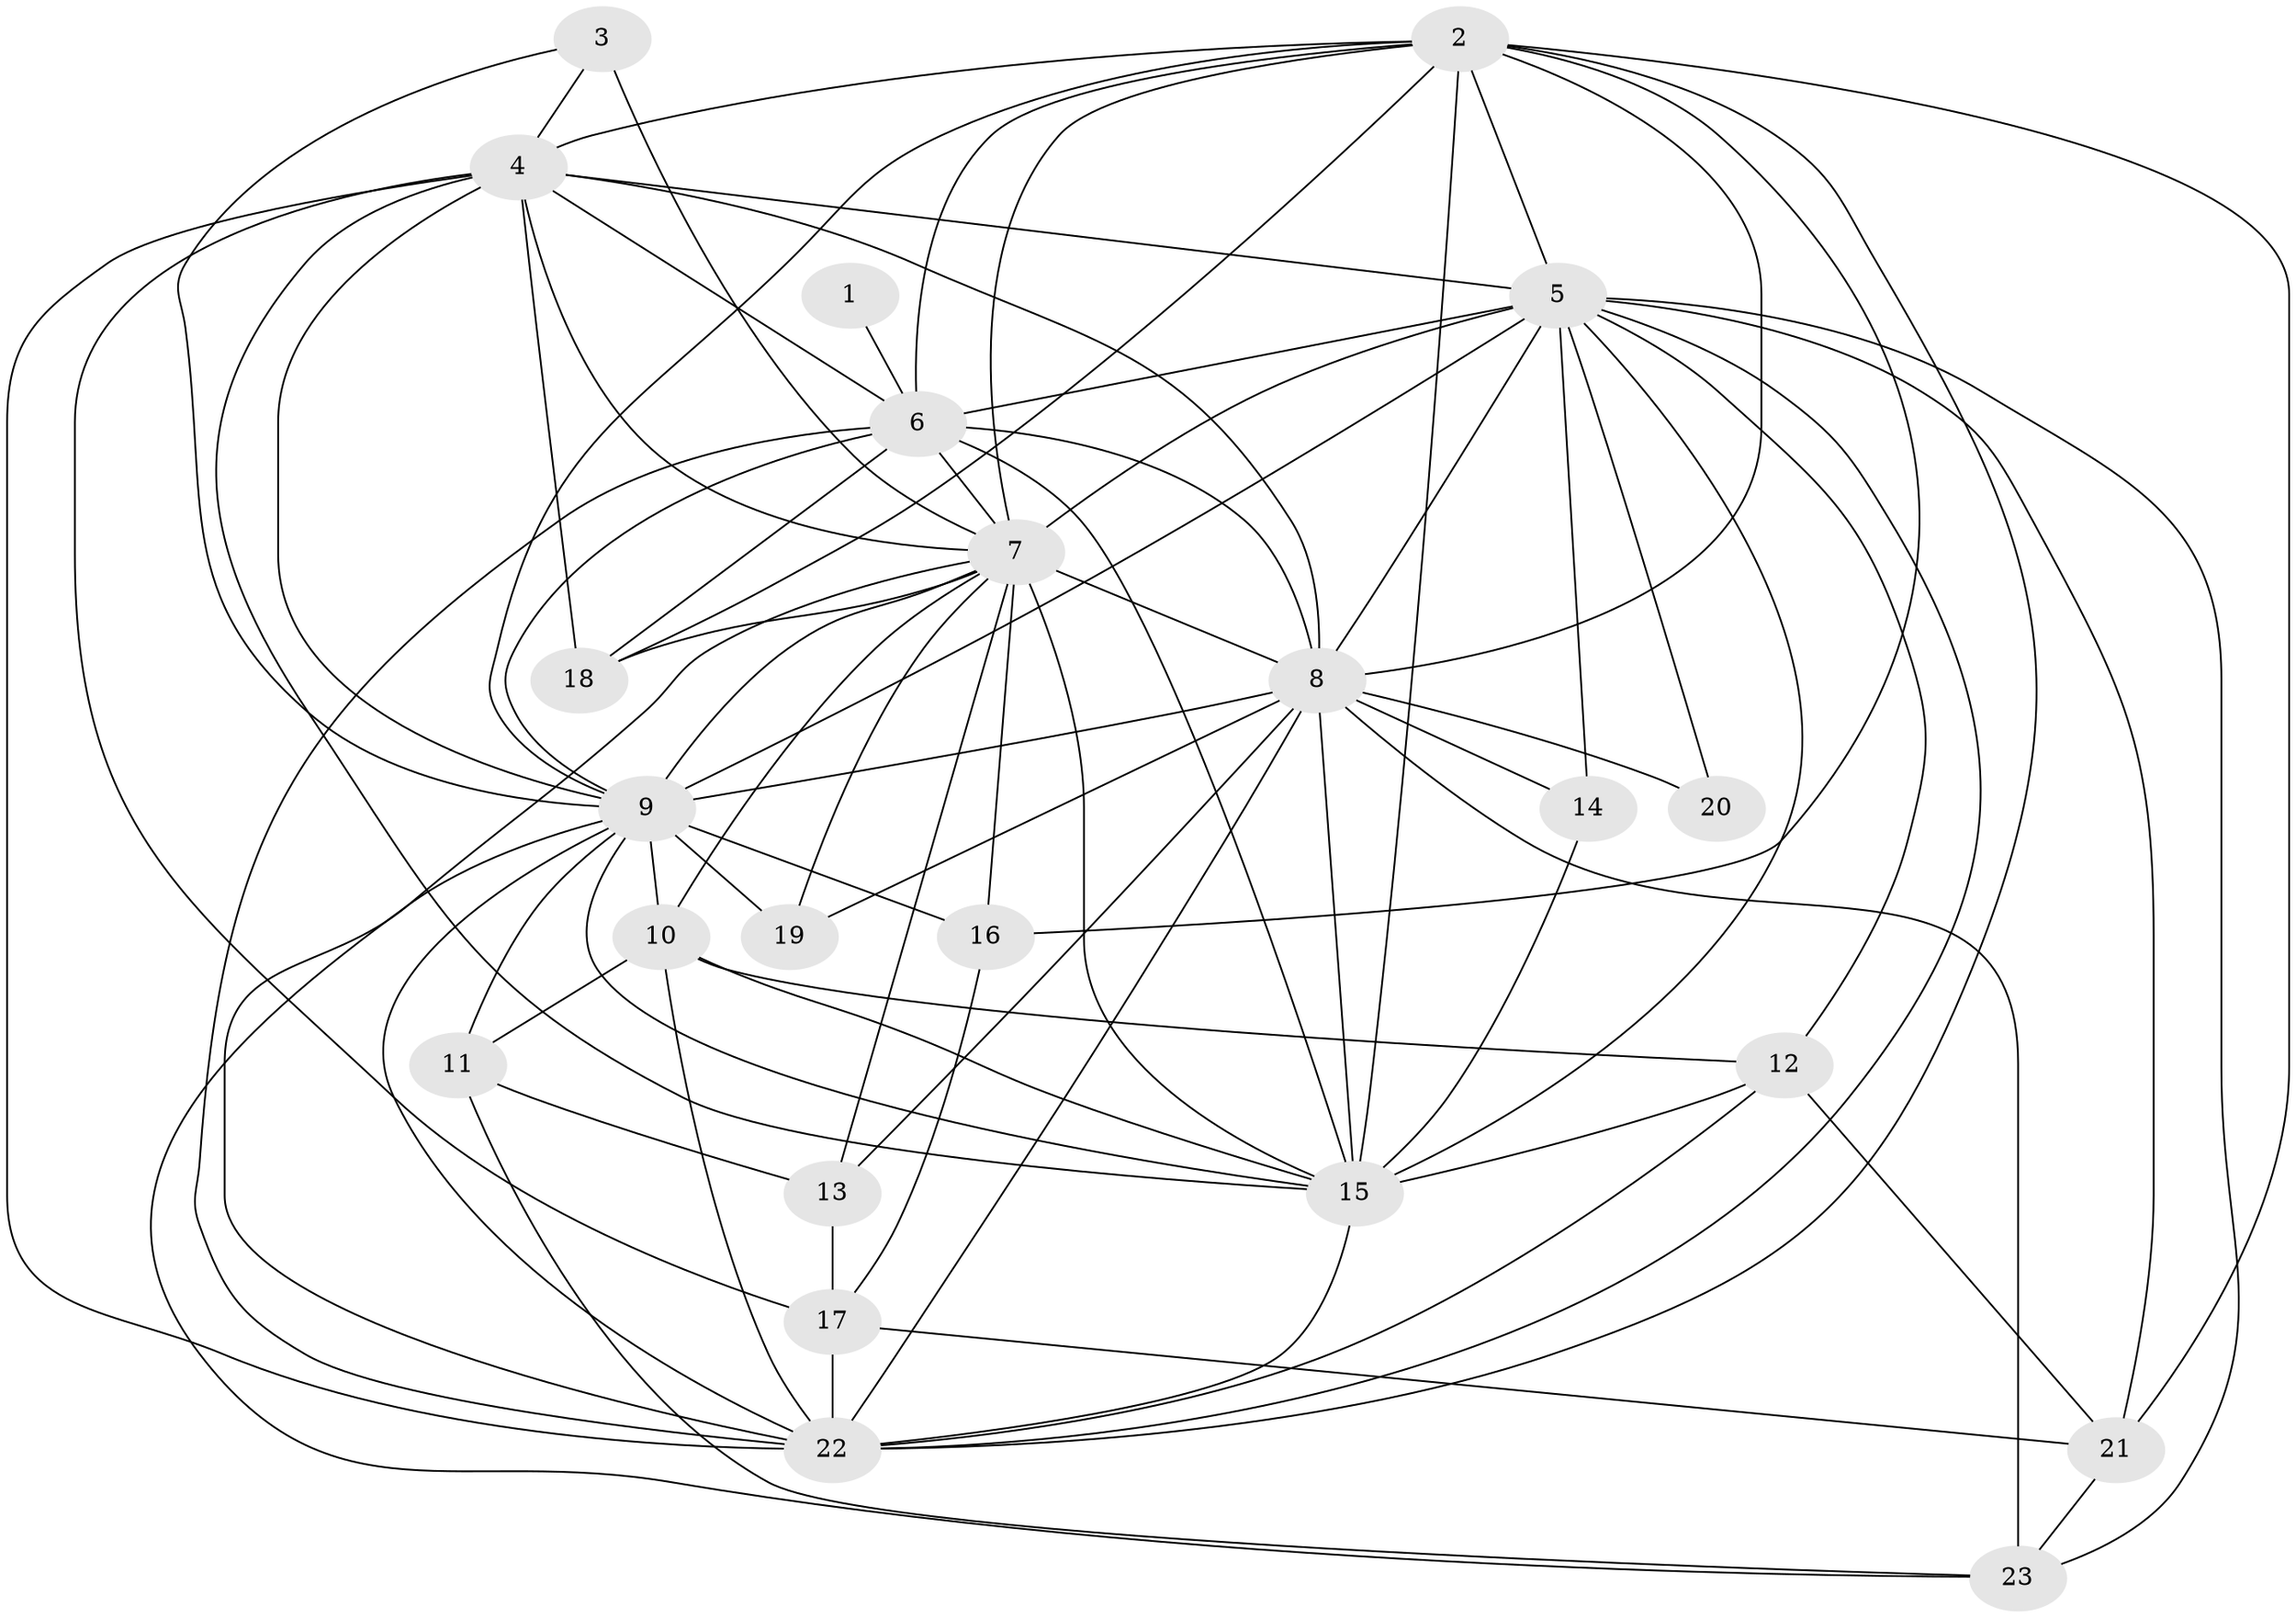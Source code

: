 // original degree distribution, {15: 0.039473684210526314, 19: 0.039473684210526314, 14: 0.013157894736842105, 25: 0.013157894736842105, 16: 0.02631578947368421, 3: 0.15789473684210525, 2: 0.5526315789473685, 6: 0.039473684210526314, 7: 0.013157894736842105, 5: 0.05263157894736842, 4: 0.05263157894736842}
// Generated by graph-tools (version 1.1) at 2025/36/03/04/25 23:36:16]
// undirected, 23 vertices, 81 edges
graph export_dot {
  node [color=gray90,style=filled];
  1;
  2;
  3;
  4;
  5;
  6;
  7;
  8;
  9;
  10;
  11;
  12;
  13;
  14;
  15;
  16;
  17;
  18;
  19;
  20;
  21;
  22;
  23;
  1 -- 6 [weight=1.0];
  2 -- 4 [weight=1.0];
  2 -- 5 [weight=2.0];
  2 -- 6 [weight=2.0];
  2 -- 7 [weight=3.0];
  2 -- 8 [weight=2.0];
  2 -- 9 [weight=1.0];
  2 -- 15 [weight=1.0];
  2 -- 16 [weight=2.0];
  2 -- 18 [weight=1.0];
  2 -- 21 [weight=1.0];
  2 -- 22 [weight=1.0];
  3 -- 4 [weight=1.0];
  3 -- 7 [weight=2.0];
  3 -- 9 [weight=1.0];
  4 -- 5 [weight=1.0];
  4 -- 6 [weight=2.0];
  4 -- 7 [weight=2.0];
  4 -- 8 [weight=1.0];
  4 -- 9 [weight=1.0];
  4 -- 15 [weight=1.0];
  4 -- 17 [weight=1.0];
  4 -- 18 [weight=1.0];
  4 -- 22 [weight=3.0];
  5 -- 6 [weight=2.0];
  5 -- 7 [weight=3.0];
  5 -- 8 [weight=1.0];
  5 -- 9 [weight=2.0];
  5 -- 12 [weight=1.0];
  5 -- 14 [weight=2.0];
  5 -- 15 [weight=1.0];
  5 -- 20 [weight=1.0];
  5 -- 21 [weight=1.0];
  5 -- 22 [weight=1.0];
  5 -- 23 [weight=1.0];
  6 -- 7 [weight=2.0];
  6 -- 8 [weight=1.0];
  6 -- 9 [weight=1.0];
  6 -- 15 [weight=1.0];
  6 -- 18 [weight=1.0];
  6 -- 22 [weight=1.0];
  7 -- 8 [weight=5.0];
  7 -- 9 [weight=2.0];
  7 -- 10 [weight=2.0];
  7 -- 13 [weight=1.0];
  7 -- 15 [weight=3.0];
  7 -- 16 [weight=2.0];
  7 -- 18 [weight=1.0];
  7 -- 19 [weight=2.0];
  7 -- 22 [weight=2.0];
  8 -- 9 [weight=3.0];
  8 -- 13 [weight=2.0];
  8 -- 14 [weight=1.0];
  8 -- 15 [weight=2.0];
  8 -- 19 [weight=1.0];
  8 -- 20 [weight=1.0];
  8 -- 22 [weight=2.0];
  8 -- 23 [weight=2.0];
  9 -- 10 [weight=1.0];
  9 -- 11 [weight=2.0];
  9 -- 15 [weight=1.0];
  9 -- 16 [weight=1.0];
  9 -- 19 [weight=1.0];
  9 -- 22 [weight=1.0];
  9 -- 23 [weight=1.0];
  10 -- 11 [weight=1.0];
  10 -- 12 [weight=1.0];
  10 -- 15 [weight=1.0];
  10 -- 22 [weight=1.0];
  11 -- 13 [weight=1.0];
  11 -- 23 [weight=1.0];
  12 -- 15 [weight=1.0];
  12 -- 21 [weight=1.0];
  12 -- 22 [weight=1.0];
  13 -- 17 [weight=1.0];
  14 -- 15 [weight=1.0];
  15 -- 22 [weight=2.0];
  16 -- 17 [weight=1.0];
  17 -- 21 [weight=1.0];
  17 -- 22 [weight=2.0];
  21 -- 23 [weight=1.0];
}
